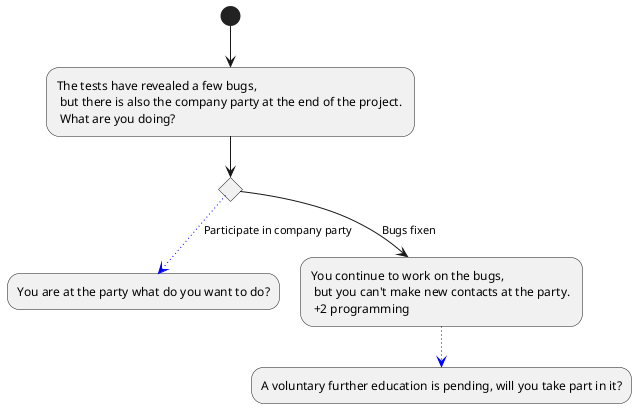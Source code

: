 @startuml
(*) --> "The tests have revealed a few bugs, \n but there is also the company party at the end of the project. \n What are you doing?"
if "" then 
-[#blue,dotted]-> [Participate in company party] "You are at the party what do you want to do?"
else 
--> [Bugs fixen] "You continue to work on the bugs, \n but you can't make new contacts at the party. \n +2 programming"
-[#blue,dotted]-> "A voluntary further education is pending, will you take part in it?"

@enduml